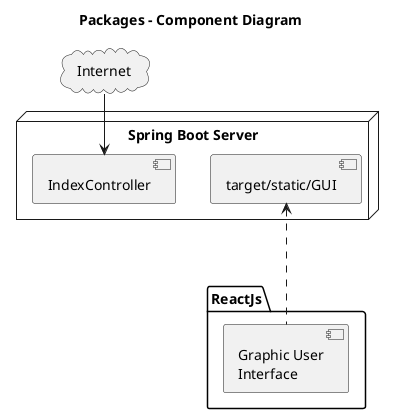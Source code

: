 @startuml

title Packages - Component Diagram

cloud Internet {
}

package "ReactJs" {
    component [Graphic User\nInterface] as GUI
}


node "Spring Boot Server" as Server {
    component IndexController
    [target/static/GUI] as STATIC
}


Internet -down-> IndexController
GUI ..up.> STATIC

@enduml